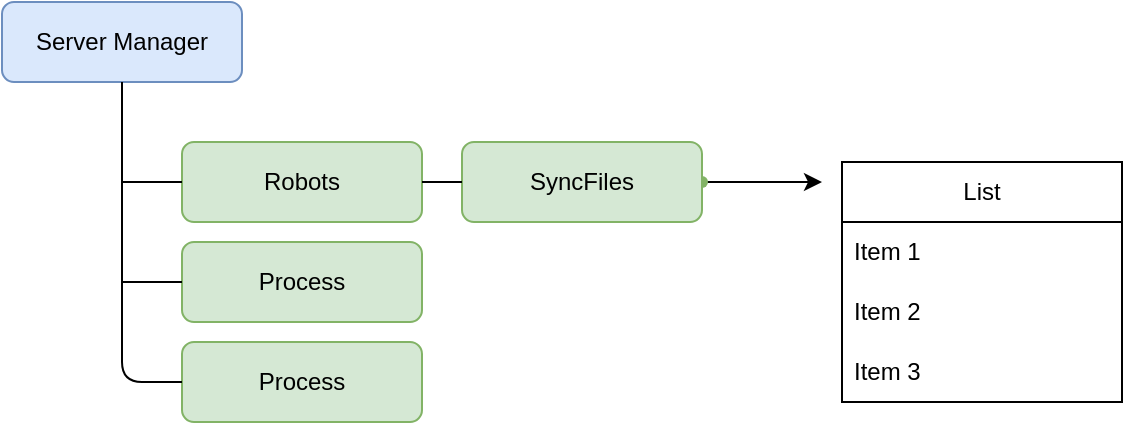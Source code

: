 <mxfile version="21.2.0" type="github">
  <diagram id="C5RBs43oDa-KdzZeNtuy" name="Page-1">
    <mxGraphModel dx="449" dy="275" grid="1" gridSize="10" guides="1" tooltips="1" connect="1" arrows="1" fold="1" page="1" pageScale="1" pageWidth="827" pageHeight="1169" math="0" shadow="0">
      <root>
        <mxCell id="WIyWlLk6GJQsqaUBKTNV-0" />
        <mxCell id="WIyWlLk6GJQsqaUBKTNV-1" parent="WIyWlLk6GJQsqaUBKTNV-0" />
        <mxCell id="WIyWlLk6GJQsqaUBKTNV-3" value="Server Manager" style="rounded=1;whiteSpace=wrap;html=1;fontSize=12;glass=0;strokeWidth=1;shadow=0;fillColor=#dae8fc;strokeColor=#6c8ebf;" parent="WIyWlLk6GJQsqaUBKTNV-1" vertex="1">
          <mxGeometry x="70" y="60" width="120" height="40" as="geometry" />
        </mxCell>
        <mxCell id="8oBH9hO6oE10oKDFgOOH-4" value="" style="edgeStyle=orthogonalEdgeStyle;rounded=0;orthogonalLoop=1;jettySize=auto;html=1;exitX=0.85;exitY=0.5;exitDx=0;exitDy=0;exitPerimeter=0;" edge="1" parent="WIyWlLk6GJQsqaUBKTNV-1" source="8oBH9hO6oE10oKDFgOOH-3">
          <mxGeometry relative="1" as="geometry">
            <mxPoint x="480" y="150" as="targetPoint" />
          </mxGeometry>
        </mxCell>
        <mxCell id="8oBH9hO6oE10oKDFgOOH-1" value="Robots" style="rounded=1;whiteSpace=wrap;html=1;fontSize=12;glass=0;strokeWidth=1;shadow=0;fillColor=#d5e8d4;strokeColor=#82b366;" vertex="1" parent="WIyWlLk6GJQsqaUBKTNV-1">
          <mxGeometry x="160" y="130" width="120" height="40" as="geometry" />
        </mxCell>
        <mxCell id="8oBH9hO6oE10oKDFgOOH-2" value="Process" style="rounded=1;whiteSpace=wrap;html=1;fontSize=12;glass=0;strokeWidth=1;shadow=0;fillColor=#d5e8d4;strokeColor=#82b366;" vertex="1" parent="WIyWlLk6GJQsqaUBKTNV-1">
          <mxGeometry x="160" y="180" width="120" height="40" as="geometry" />
        </mxCell>
        <mxCell id="8oBH9hO6oE10oKDFgOOH-3" value="" style="shape=waypoint;sketch=0;size=6;pointerEvents=1;points=[];fillColor=#d5e8d4;resizable=0;rotatable=0;perimeter=centerPerimeter;snapToPoint=1;strokeColor=#82b366;rounded=1;glass=0;strokeWidth=1;shadow=0;" vertex="1" parent="WIyWlLk6GJQsqaUBKTNV-1">
          <mxGeometry x="410" y="140" width="20" height="20" as="geometry" />
        </mxCell>
        <mxCell id="8oBH9hO6oE10oKDFgOOH-5" value="Process" style="rounded=1;whiteSpace=wrap;html=1;fontSize=12;glass=0;strokeWidth=1;shadow=0;fillColor=#d5e8d4;strokeColor=#82b366;" vertex="1" parent="WIyWlLk6GJQsqaUBKTNV-1">
          <mxGeometry x="160" y="230" width="120" height="40" as="geometry" />
        </mxCell>
        <mxCell id="8oBH9hO6oE10oKDFgOOH-10" value="" style="group" vertex="1" connectable="0" parent="WIyWlLk6GJQsqaUBKTNV-1">
          <mxGeometry x="130" y="150" height="100" as="geometry" />
        </mxCell>
        <mxCell id="8oBH9hO6oE10oKDFgOOH-7" value="" style="endArrow=none;html=1;rounded=1;entryX=0.5;entryY=1;entryDx=0;entryDy=0;exitX=0;exitY=0.5;exitDx=0;exitDy=0;" edge="1" parent="8oBH9hO6oE10oKDFgOOH-10" source="8oBH9hO6oE10oKDFgOOH-5" target="WIyWlLk6GJQsqaUBKTNV-3">
          <mxGeometry width="50" height="50" relative="1" as="geometry">
            <mxPoint y="100" as="sourcePoint" />
            <mxPoint x="300" y="80" as="targetPoint" />
            <Array as="points">
              <mxPoint y="100" />
            </Array>
          </mxGeometry>
        </mxCell>
        <mxCell id="8oBH9hO6oE10oKDFgOOH-8" value="" style="endArrow=none;html=1;rounded=0;entryX=0;entryY=0.5;entryDx=0;entryDy=0;" edge="1" parent="8oBH9hO6oE10oKDFgOOH-10" target="8oBH9hO6oE10oKDFgOOH-2">
          <mxGeometry width="50" height="50" relative="1" as="geometry">
            <mxPoint y="50" as="sourcePoint" />
            <mxPoint x="100" y="190" as="targetPoint" />
          </mxGeometry>
        </mxCell>
        <mxCell id="8oBH9hO6oE10oKDFgOOH-9" value="" style="endArrow=none;html=1;rounded=0;entryX=0;entryY=0.5;entryDx=0;entryDy=0;" edge="1" parent="8oBH9hO6oE10oKDFgOOH-10" target="8oBH9hO6oE10oKDFgOOH-1">
          <mxGeometry width="50" height="50" relative="1" as="geometry">
            <mxPoint as="sourcePoint" />
            <mxPoint x="-20" y="20" as="targetPoint" />
          </mxGeometry>
        </mxCell>
        <mxCell id="8oBH9hO6oE10oKDFgOOH-11" value="SyncFiles" style="rounded=1;whiteSpace=wrap;html=1;fontSize=12;glass=0;strokeWidth=1;shadow=0;fillColor=#d5e8d4;strokeColor=#82b366;" vertex="1" parent="WIyWlLk6GJQsqaUBKTNV-1">
          <mxGeometry x="300" y="130" width="120" height="40" as="geometry" />
        </mxCell>
        <mxCell id="8oBH9hO6oE10oKDFgOOH-12" value="" style="endArrow=none;html=1;rounded=0;exitX=1;exitY=0.5;exitDx=0;exitDy=0;entryX=0;entryY=0.5;entryDx=0;entryDy=0;" edge="1" parent="WIyWlLk6GJQsqaUBKTNV-1" source="8oBH9hO6oE10oKDFgOOH-1" target="8oBH9hO6oE10oKDFgOOH-11">
          <mxGeometry width="50" height="50" relative="1" as="geometry">
            <mxPoint x="480" y="240" as="sourcePoint" />
            <mxPoint x="310" y="240" as="targetPoint" />
          </mxGeometry>
        </mxCell>
        <mxCell id="8oBH9hO6oE10oKDFgOOH-13" value="List" style="swimlane;fontStyle=0;childLayout=stackLayout;horizontal=1;startSize=30;horizontalStack=0;resizeParent=1;resizeParentMax=0;resizeLast=0;collapsible=1;marginBottom=0;whiteSpace=wrap;html=1;" vertex="1" parent="WIyWlLk6GJQsqaUBKTNV-1">
          <mxGeometry x="490" y="140" width="140" height="120" as="geometry" />
        </mxCell>
        <mxCell id="8oBH9hO6oE10oKDFgOOH-14" value="Item 1" style="text;strokeColor=none;fillColor=none;align=left;verticalAlign=middle;spacingLeft=4;spacingRight=4;overflow=hidden;points=[[0,0.5],[1,0.5]];portConstraint=eastwest;rotatable=0;whiteSpace=wrap;html=1;" vertex="1" parent="8oBH9hO6oE10oKDFgOOH-13">
          <mxGeometry y="30" width="140" height="30" as="geometry" />
        </mxCell>
        <mxCell id="8oBH9hO6oE10oKDFgOOH-15" value="Item 2" style="text;strokeColor=none;fillColor=none;align=left;verticalAlign=middle;spacingLeft=4;spacingRight=4;overflow=hidden;points=[[0,0.5],[1,0.5]];portConstraint=eastwest;rotatable=0;whiteSpace=wrap;html=1;" vertex="1" parent="8oBH9hO6oE10oKDFgOOH-13">
          <mxGeometry y="60" width="140" height="30" as="geometry" />
        </mxCell>
        <mxCell id="8oBH9hO6oE10oKDFgOOH-16" value="Item 3" style="text;strokeColor=none;fillColor=none;align=left;verticalAlign=middle;spacingLeft=4;spacingRight=4;overflow=hidden;points=[[0,0.5],[1,0.5]];portConstraint=eastwest;rotatable=0;whiteSpace=wrap;html=1;" vertex="1" parent="8oBH9hO6oE10oKDFgOOH-13">
          <mxGeometry y="90" width="140" height="30" as="geometry" />
        </mxCell>
      </root>
    </mxGraphModel>
  </diagram>
</mxfile>
